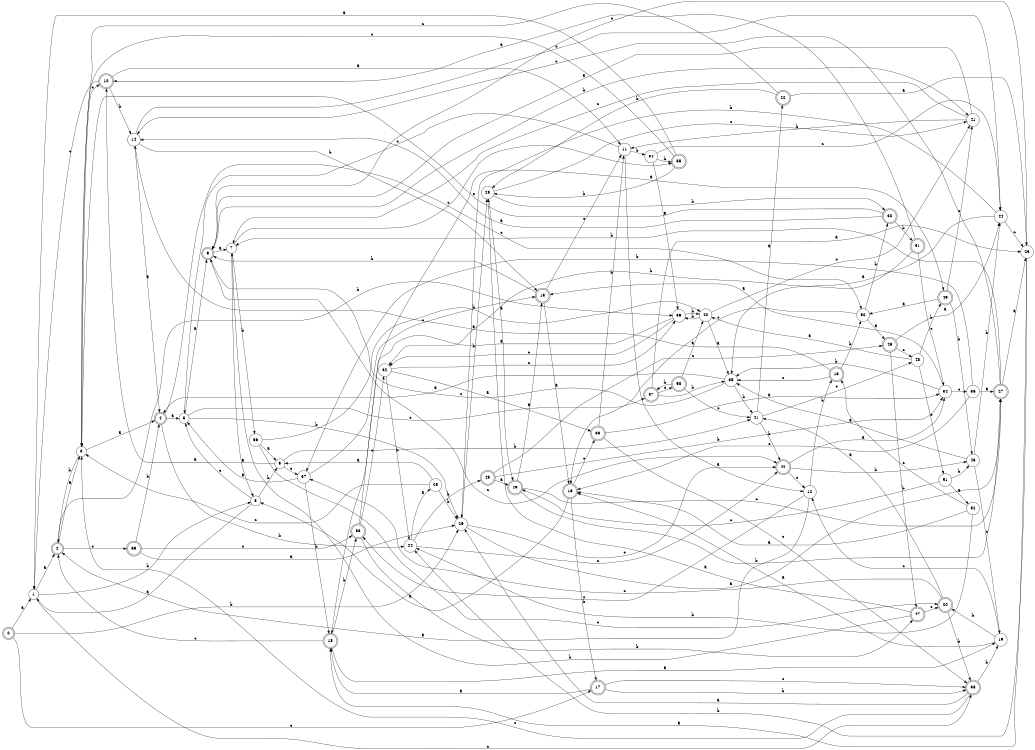 digraph n48_2 {
__start0 [label="" shape="none"];

rankdir=LR;
size="8,5";

s0 [style="rounded,filled", color="black", fillcolor="white" shape="doublecircle", label="0"];
s1 [style="filled", color="black", fillcolor="white" shape="circle", label="1"];
s2 [style="rounded,filled", color="black", fillcolor="white" shape="doublecircle", label="2"];
s3 [style="filled", color="black", fillcolor="white" shape="circle", label="3"];
s4 [style="rounded,filled", color="black", fillcolor="white" shape="doublecircle", label="4"];
s5 [style="filled", color="black", fillcolor="white" shape="circle", label="5"];
s6 [style="rounded,filled", color="black", fillcolor="white" shape="doublecircle", label="6"];
s7 [style="filled", color="black", fillcolor="white" shape="circle", label="7"];
s8 [style="filled", color="black", fillcolor="white" shape="circle", label="8"];
s9 [style="filled", color="black", fillcolor="white" shape="circle", label="9"];
s10 [style="rounded,filled", color="black", fillcolor="white" shape="doublecircle", label="10"];
s11 [style="filled", color="black", fillcolor="white" shape="circle", label="11"];
s12 [style="filled", color="black", fillcolor="white" shape="circle", label="12"];
s13 [style="rounded,filled", color="black", fillcolor="white" shape="doublecircle", label="13"];
s14 [style="filled", color="black", fillcolor="white" shape="circle", label="14"];
s15 [style="rounded,filled", color="black", fillcolor="white" shape="doublecircle", label="15"];
s16 [style="rounded,filled", color="black", fillcolor="white" shape="doublecircle", label="16"];
s17 [style="rounded,filled", color="black", fillcolor="white" shape="doublecircle", label="17"];
s18 [style="rounded,filled", color="black", fillcolor="white" shape="doublecircle", label="18"];
s19 [style="filled", color="black", fillcolor="white" shape="circle", label="19"];
s20 [style="rounded,filled", color="black", fillcolor="white" shape="doublecircle", label="20"];
s21 [style="filled", color="black", fillcolor="white" shape="circle", label="21"];
s22 [style="rounded,filled", color="black", fillcolor="white" shape="doublecircle", label="22"];
s23 [style="filled", color="black", fillcolor="white" shape="circle", label="23"];
s24 [style="filled", color="black", fillcolor="white" shape="circle", label="24"];
s25 [style="filled", color="black", fillcolor="white" shape="circle", label="25"];
s26 [style="filled", color="black", fillcolor="white" shape="circle", label="26"];
s27 [style="rounded,filled", color="black", fillcolor="white" shape="doublecircle", label="27"];
s28 [style="filled", color="black", fillcolor="white" shape="circle", label="28"];
s29 [style="rounded,filled", color="black", fillcolor="white" shape="doublecircle", label="29"];
s30 [style="rounded,filled", color="black", fillcolor="white" shape="doublecircle", label="30"];
s31 [style="rounded,filled", color="black", fillcolor="white" shape="doublecircle", label="31"];
s32 [style="filled", color="black", fillcolor="white" shape="circle", label="32"];
s33 [style="rounded,filled", color="black", fillcolor="white" shape="doublecircle", label="33"];
s34 [style="filled", color="black", fillcolor="white" shape="circle", label="34"];
s35 [style="filled", color="black", fillcolor="white" shape="circle", label="35"];
s36 [style="filled", color="black", fillcolor="white" shape="circle", label="36"];
s37 [style="filled", color="black", fillcolor="white" shape="circle", label="37"];
s38 [style="rounded,filled", color="black", fillcolor="white" shape="doublecircle", label="38"];
s39 [style="filled", color="black", fillcolor="white" shape="circle", label="39"];
s40 [style="filled", color="black", fillcolor="white" shape="circle", label="40"];
s41 [style="filled", color="black", fillcolor="white" shape="circle", label="41"];
s42 [style="rounded,filled", color="black", fillcolor="white" shape="doublecircle", label="42"];
s43 [style="filled", color="black", fillcolor="white" shape="circle", label="43"];
s44 [style="filled", color="black", fillcolor="white" shape="circle", label="44"];
s45 [style="rounded,filled", color="black", fillcolor="white" shape="doublecircle", label="45"];
s46 [style="rounded,filled", color="black", fillcolor="white" shape="doublecircle", label="46"];
s47 [style="rounded,filled", color="black", fillcolor="white" shape="doublecircle", label="47"];
s48 [style="filled", color="black", fillcolor="white" shape="circle", label="48"];
s49 [style="rounded,filled", color="black", fillcolor="white" shape="doublecircle", label="49"];
s50 [style="filled", color="black", fillcolor="white" shape="circle", label="50"];
s51 [style="filled", color="black", fillcolor="white" shape="circle", label="51"];
s52 [style="filled", color="black", fillcolor="white" shape="circle", label="52"];
s53 [style="rounded,filled", color="black", fillcolor="white" shape="doublecircle", label="53"];
s54 [style="filled", color="black", fillcolor="white" shape="circle", label="54"];
s55 [style="rounded,filled", color="black", fillcolor="white" shape="doublecircle", label="55"];
s56 [style="filled", color="black", fillcolor="white" shape="circle", label="56"];
s57 [style="rounded,filled", color="black", fillcolor="white" shape="doublecircle", label="57"];
s58 [style="rounded,filled", color="black", fillcolor="white" shape="doublecircle", label="58"];
s59 [style="rounded,filled", color="black", fillcolor="white" shape="doublecircle", label="59"];
s0 -> s1 [label="a"];
s0 -> s26 [label="b"];
s0 -> s17 [label="c"];
s1 -> s2 [label="a"];
s1 -> s8 [label="b"];
s1 -> s38 [label="c"];
s2 -> s3 [label="a"];
s2 -> s39 [label="b"];
s2 -> s59 [label="c"];
s3 -> s4 [label="a"];
s3 -> s2 [label="b"];
s3 -> s10 [label="c"];
s4 -> s5 [label="a"];
s4 -> s24 [label="b"];
s4 -> s50 [label="c"];
s5 -> s6 [label="a"];
s5 -> s26 [label="b"];
s5 -> s57 [label="c"];
s6 -> s7 [label="a"];
s6 -> s41 [label="b"];
s6 -> s42 [label="c"];
s7 -> s8 [label="a"];
s7 -> s56 [label="b"];
s7 -> s55 [label="c"];
s8 -> s1 [label="a"];
s8 -> s9 [label="b"];
s8 -> s5 [label="c"];
s9 -> s10 [label="a"];
s9 -> s21 [label="b"];
s9 -> s37 [label="c"];
s10 -> s11 [label="a"];
s10 -> s14 [label="b"];
s10 -> s1 [label="c"];
s11 -> s12 [label="a"];
s11 -> s54 [label="b"];
s11 -> s5 [label="c"];
s12 -> s2 [label="a"];
s12 -> s13 [label="b"];
s12 -> s53 [label="c"];
s13 -> s14 [label="a"];
s13 -> s50 [label="b"];
s13 -> s35 [label="c"];
s14 -> s4 [label="a"];
s14 -> s15 [label="b"];
s14 -> s44 [label="c"];
s15 -> s16 [label="a"];
s15 -> s6 [label="b"];
s15 -> s11 [label="c"];
s16 -> s8 [label="a"];
s16 -> s17 [label="b"];
s16 -> s33 [label="c"];
s17 -> s18 [label="a"];
s17 -> s38 [label="b"];
s17 -> s38 [label="c"];
s18 -> s19 [label="a"];
s18 -> s53 [label="b"];
s18 -> s2 [label="c"];
s19 -> s16 [label="a"];
s19 -> s20 [label="b"];
s19 -> s12 [label="c"];
s20 -> s21 [label="a"];
s20 -> s38 [label="b"];
s20 -> s37 [label="c"];
s21 -> s22 [label="a"];
s21 -> s42 [label="b"];
s21 -> s48 [label="c"];
s22 -> s23 [label="a"];
s22 -> s28 [label="b"];
s22 -> s3 [label="c"];
s23 -> s18 [label="a"];
s23 -> s24 [label="b"];
s23 -> s6 [label="c"];
s24 -> s25 [label="a"];
s24 -> s45 [label="b"];
s24 -> s42 [label="c"];
s25 -> s9 [label="a"];
s25 -> s26 [label="b"];
s25 -> s3 [label="c"];
s26 -> s27 [label="a"];
s26 -> s28 [label="b"];
s26 -> s42 [label="c"];
s27 -> s23 [label="a"];
s27 -> s7 [label="b"];
s27 -> s14 [label="c"];
s28 -> s29 [label="a"];
s28 -> s30 [label="b"];
s28 -> s41 [label="c"];
s29 -> s15 [label="a"];
s29 -> s27 [label="b"];
s29 -> s27 [label="c"];
s30 -> s14 [label="a"];
s30 -> s31 [label="b"];
s30 -> s3 [label="c"];
s31 -> s10 [label="a"];
s31 -> s32 [label="b"];
s31 -> s34 [label="c"];
s32 -> s33 [label="a"];
s32 -> s24 [label="b"];
s32 -> s39 [label="c"];
s33 -> s34 [label="a"];
s33 -> s11 [label="b"];
s33 -> s38 [label="c"];
s34 -> s15 [label="a"];
s34 -> s35 [label="b"];
s34 -> s36 [label="c"];
s35 -> s4 [label="a"];
s35 -> s21 [label="b"];
s35 -> s6 [label="c"];
s36 -> s27 [label="a"];
s36 -> s37 [label="b"];
s36 -> s16 [label="c"];
s37 -> s5 [label="a"];
s37 -> s18 [label="b"];
s37 -> s15 [label="c"];
s38 -> s26 [label="a"];
s38 -> s19 [label="b"];
s38 -> s3 [label="c"];
s39 -> s18 [label="a"];
s39 -> s40 [label="b"];
s39 -> s32 [label="c"];
s40 -> s35 [label="a"];
s40 -> s39 [label="b"];
s40 -> s41 [label="c"];
s41 -> s6 [label="a"];
s41 -> s11 [label="b"];
s41 -> s7 [label="c"];
s42 -> s34 [label="a"];
s42 -> s43 [label="b"];
s42 -> s12 [label="c"];
s43 -> s35 [label="a"];
s43 -> s44 [label="b"];
s43 -> s19 [label="c"];
s44 -> s35 [label="a"];
s44 -> s26 [label="b"];
s44 -> s23 [label="c"];
s45 -> s29 [label="a"];
s45 -> s34 [label="b"];
s45 -> s46 [label="c"];
s46 -> s44 [label="a"];
s46 -> s47 [label="b"];
s46 -> s48 [label="c"];
s47 -> s28 [label="a"];
s47 -> s7 [label="b"];
s47 -> s20 [label="c"];
s48 -> s40 [label="a"];
s48 -> s49 [label="b"];
s48 -> s51 [label="c"];
s49 -> s50 [label="a"];
s49 -> s43 [label="b"];
s49 -> s41 [label="c"];
s50 -> s46 [label="a"];
s50 -> s30 [label="b"];
s50 -> s16 [label="c"];
s51 -> s52 [label="a"];
s51 -> s43 [label="b"];
s51 -> s29 [label="c"];
s52 -> s16 [label="a"];
s52 -> s24 [label="b"];
s52 -> s13 [label="c"];
s53 -> s49 [label="a"];
s53 -> s47 [label="b"];
s53 -> s32 [label="c"];
s54 -> s39 [label="a"];
s54 -> s55 [label="b"];
s54 -> s44 [label="c"];
s55 -> s1 [label="a"];
s55 -> s28 [label="b"];
s55 -> s3 [label="c"];
s56 -> s9 [label="a"];
s56 -> s40 [label="b"];
s56 -> s20 [label="c"];
s57 -> s23 [label="a"];
s57 -> s35 [label="b"];
s57 -> s58 [label="c"];
s58 -> s40 [label="a"];
s58 -> s57 [label="b"];
s58 -> s21 [label="c"];
s59 -> s26 [label="a"];
s59 -> s4 [label="b"];
s59 -> s53 [label="c"];

}